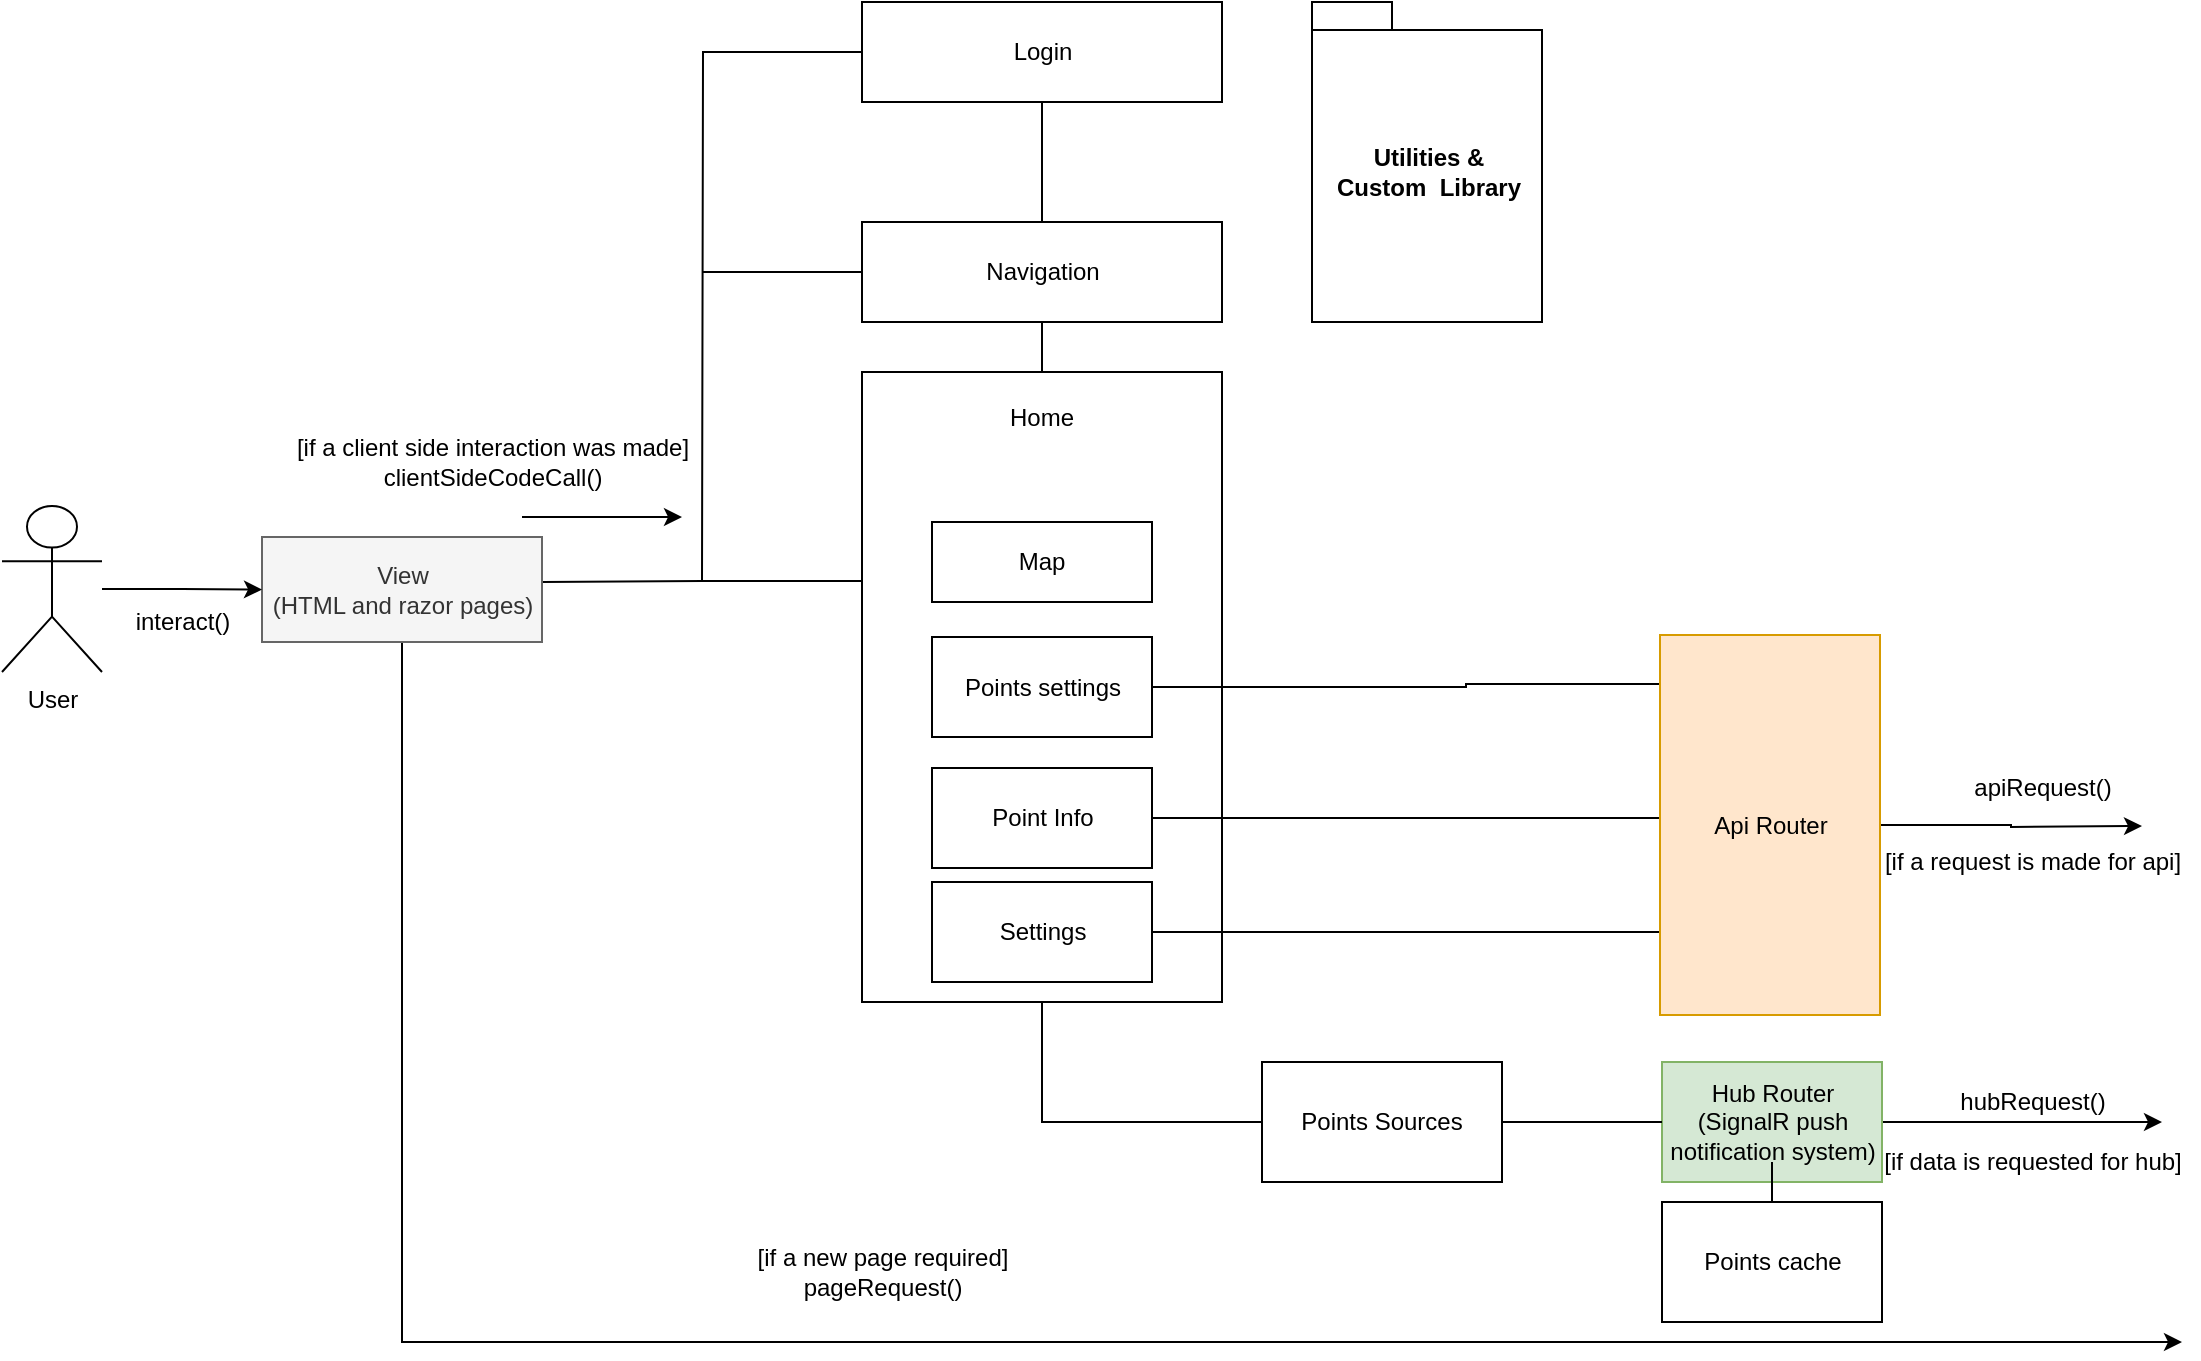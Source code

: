 <mxfile version="13.2.4" type="device"><diagram id="80kwkMfSOu1Jxis3KIO4" name="Page-1"><mxGraphModel dx="2310" dy="1990" grid="1" gridSize="10" guides="1" tooltips="1" connect="1" arrows="1" fold="1" page="1" pageScale="1" pageWidth="827" pageHeight="1169" math="0" shadow="0"><root><mxCell id="0"/><mxCell id="1" parent="0"/><mxCell id="Pa7JD9z9cl4E9mGuD754-25" style="edgeStyle=orthogonalEdgeStyle;rounded=0;orthogonalLoop=1;jettySize=auto;html=1;exitX=0;exitY=0.5;exitDx=0;exitDy=0;endArrow=none;endFill=0;" parent="1" edge="1" source="Pa7JD9z9cl4E9mGuD754-30"><mxGeometry relative="1" as="geometry"><mxPoint x="90" y="125" as="targetPoint"/><mxPoint x="170" y="125" as="sourcePoint"/></mxGeometry></mxCell><mxCell id="Pa7JD9z9cl4E9mGuD754-26" style="edgeStyle=orthogonalEdgeStyle;rounded=0;orthogonalLoop=1;jettySize=auto;html=1;exitX=0;exitY=0.5;exitDx=0;exitDy=0;endArrow=none;endFill=0;" parent="1" edge="1"><mxGeometry relative="1" as="geometry"><mxPoint x="10" y="280" as="targetPoint"/><mxPoint x="169.977" y="279.512" as="sourcePoint"/><Array as="points"><mxPoint x="90" y="280"/></Array></mxGeometry></mxCell><mxCell id="Pa7JD9z9cl4E9mGuD754-3" value="" style="html=1;" parent="1" vertex="1"><mxGeometry x="170" y="175" width="180" height="315" as="geometry"/></mxCell><mxCell id="Pa7JD9z9cl4E9mGuD754-18" style="edgeStyle=orthogonalEdgeStyle;rounded=0;orthogonalLoop=1;jettySize=auto;html=1;exitX=1;exitY=0.5;exitDx=0;exitDy=0;entryX=0;entryY=0.5;entryDx=0;entryDy=0;endArrow=none;endFill=0;" parent="1" source="Pa7JD9z9cl4E9mGuD754-4" target="Pa7JD9z9cl4E9mGuD754-7" edge="1"><mxGeometry relative="1" as="geometry"><Array as="points"><mxPoint x="630" y="398"/></Array></mxGeometry></mxCell><mxCell id="Pa7JD9z9cl4E9mGuD754-4" value="Point Info" style="html=1;" parent="1" vertex="1"><mxGeometry x="205" y="373" width="110" height="50" as="geometry"/></mxCell><mxCell id="Pa7JD9z9cl4E9mGuD754-21" style="edgeStyle=orthogonalEdgeStyle;rounded=0;orthogonalLoop=1;jettySize=auto;html=1;exitX=1;exitY=0.5;exitDx=0;exitDy=0;entryX=0.008;entryY=0.11;entryDx=0;entryDy=0;entryPerimeter=0;endArrow=none;endFill=0;" parent="1" source="Pa7JD9z9cl4E9mGuD754-5" target="Pa7JD9z9cl4E9mGuD754-7" edge="1"><mxGeometry relative="1" as="geometry"><Array as="points"><mxPoint x="472" y="333"/><mxPoint x="472" y="331"/></Array></mxGeometry></mxCell><mxCell id="Pa7JD9z9cl4E9mGuD754-5" value="Points settings" style="html=1;" parent="1" vertex="1"><mxGeometry x="205" y="307.5" width="110" height="50" as="geometry"/></mxCell><mxCell id="Pa7JD9z9cl4E9mGuD754-19" style="edgeStyle=orthogonalEdgeStyle;rounded=0;orthogonalLoop=1;jettySize=auto;html=1;endArrow=none;endFill=0;entryX=0.002;entryY=0.822;entryDx=0;entryDy=0;entryPerimeter=0;" parent="1" source="Pa7JD9z9cl4E9mGuD754-6" edge="1" target="Pa7JD9z9cl4E9mGuD754-7"><mxGeometry relative="1" as="geometry"><mxPoint x="570" y="280" as="targetPoint"/><Array as="points"><mxPoint x="630" y="455"/></Array></mxGeometry></mxCell><mxCell id="Pa7JD9z9cl4E9mGuD754-6" value="Settings" style="html=1;" parent="1" vertex="1"><mxGeometry x="205" y="430" width="110" height="50" as="geometry"/></mxCell><mxCell id="Pa7JD9z9cl4E9mGuD754-33" style="edgeStyle=orthogonalEdgeStyle;rounded=0;orthogonalLoop=1;jettySize=auto;html=1;exitX=1;exitY=0.5;exitDx=0;exitDy=0;endArrow=classic;endFill=1;" parent="1" source="Pa7JD9z9cl4E9mGuD754-7" edge="1"><mxGeometry relative="1" as="geometry"><mxPoint x="810" y="402" as="targetPoint"/></mxGeometry></mxCell><mxCell id="Pa7JD9z9cl4E9mGuD754-7" value="Api Router" style="html=1;fillColor=#ffe6cc;strokeColor=#d79b00;" parent="1" vertex="1"><mxGeometry x="569" y="306.5" width="110" height="190" as="geometry"/></mxCell><mxCell id="Pa7JD9z9cl4E9mGuD754-16" style="edgeStyle=orthogonalEdgeStyle;rounded=0;orthogonalLoop=1;jettySize=auto;html=1;exitX=0;exitY=0.5;exitDx=0;exitDy=0;entryX=0.5;entryY=1;entryDx=0;entryDy=0;endArrow=none;endFill=0;" parent="1" source="Er3XCbe_2kTJDiRVyJQa-8" target="Pa7JD9z9cl4E9mGuD754-3" edge="1"><mxGeometry relative="1" as="geometry"/></mxCell><mxCell id="Pa7JD9z9cl4E9mGuD754-34" style="edgeStyle=orthogonalEdgeStyle;rounded=0;orthogonalLoop=1;jettySize=auto;html=1;endArrow=classic;endFill=1;" parent="1" source="Pa7JD9z9cl4E9mGuD754-8" edge="1"><mxGeometry relative="1" as="geometry"><mxPoint x="820" y="550" as="targetPoint"/></mxGeometry></mxCell><mxCell id="Pa7JD9z9cl4E9mGuD754-8" value="&lt;div&gt;Hub Router&lt;/div&gt;&lt;div&gt;(SignalR push &lt;br&gt;&lt;/div&gt;&lt;div&gt;notification system)&lt;br&gt;&lt;/div&gt;" style="html=1;fillColor=#d5e8d4;strokeColor=#82b366;" parent="1" vertex="1"><mxGeometry x="570" y="520" width="110" height="60" as="geometry"/></mxCell><mxCell id="Pa7JD9z9cl4E9mGuD754-17" value="" style="edgeStyle=orthogonalEdgeStyle;rounded=0;orthogonalLoop=1;jettySize=auto;html=1;endArrow=none;endFill=0;" parent="1" source="Pa7JD9z9cl4E9mGuD754-9" target="Pa7JD9z9cl4E9mGuD754-8" edge="1"><mxGeometry relative="1" as="geometry"/></mxCell><mxCell id="Pa7JD9z9cl4E9mGuD754-9" value="Points cache" style="html=1;" parent="1" vertex="1"><mxGeometry x="570" y="590" width="110" height="60" as="geometry"/></mxCell><mxCell id="Pa7JD9z9cl4E9mGuD754-23" value="" style="edgeStyle=orthogonalEdgeStyle;rounded=0;orthogonalLoop=1;jettySize=auto;html=1;endArrow=none;endFill=0;entryX=0.5;entryY=0;entryDx=0;entryDy=0;exitX=0.5;exitY=1;exitDx=0;exitDy=0;" parent="1" edge="1" target="Pa7JD9z9cl4E9mGuD754-30" source="Pa7JD9z9cl4E9mGuD754-29"><mxGeometry relative="1" as="geometry"><mxPoint x="225" y="50" as="sourcePoint"/><mxPoint x="225" y="100" as="targetPoint"/></mxGeometry></mxCell><mxCell id="Pa7JD9z9cl4E9mGuD754-24" style="edgeStyle=orthogonalEdgeStyle;rounded=0;orthogonalLoop=1;jettySize=auto;html=1;exitX=0;exitY=0.5;exitDx=0;exitDy=0;endArrow=none;endFill=0;" parent="1" edge="1" source="Pa7JD9z9cl4E9mGuD754-29"><mxGeometry relative="1" as="geometry"><mxPoint x="90" y="280" as="targetPoint"/><mxPoint x="170" y="25" as="sourcePoint"/></mxGeometry></mxCell><mxCell id="Pa7JD9z9cl4E9mGuD754-27" value="" style="endArrow=classic;html=1;" parent="1" edge="1"><mxGeometry width="50" height="50" relative="1" as="geometry"><mxPoint y="247.5" as="sourcePoint"/><mxPoint x="80" y="247.5" as="targetPoint"/></mxGeometry></mxCell><mxCell id="Pa7JD9z9cl4E9mGuD754-28" value="&lt;div&gt;&lt;br&gt;&lt;/div&gt;&lt;div&gt;[if a client side interaction was made]&lt;/div&gt;&lt;div&gt;clientSideCodeCall()&lt;br&gt;&lt;/div&gt;" style="text;html=1;align=center;verticalAlign=middle;resizable=0;points=[];autosize=1;" parent="1" vertex="1"><mxGeometry x="-120" y="188" width="210" height="50" as="geometry"/></mxCell><mxCell id="Pa7JD9z9cl4E9mGuD754-29" value="Login" style="html=1;" parent="1" vertex="1"><mxGeometry x="170" y="-10" width="180" height="50" as="geometry"/></mxCell><mxCell id="Er3XCbe_2kTJDiRVyJQa-2" value="" style="edgeStyle=orthogonalEdgeStyle;rounded=0;orthogonalLoop=1;jettySize=auto;html=1;entryX=0.5;entryY=0;entryDx=0;entryDy=0;endArrow=none;endFill=0;" edge="1" parent="1" source="Pa7JD9z9cl4E9mGuD754-30" target="Pa7JD9z9cl4E9mGuD754-3"><mxGeometry relative="1" as="geometry"><mxPoint x="310" y="185" as="targetPoint"/></mxGeometry></mxCell><mxCell id="Pa7JD9z9cl4E9mGuD754-30" value="Navigation" style="html=1;" parent="1" vertex="1"><mxGeometry x="170" y="100" width="180" height="50" as="geometry"/></mxCell><mxCell id="Pa7JD9z9cl4E9mGuD754-36" value="[if a request is made for api]" style="text;html=1;align=center;verticalAlign=middle;resizable=0;points=[];autosize=1;" parent="1" vertex="1"><mxGeometry x="675" y="410" width="160" height="20" as="geometry"/></mxCell><mxCell id="Pa7JD9z9cl4E9mGuD754-37" value="apiRequest()" style="text;html=1;align=center;verticalAlign=middle;resizable=0;points=[];autosize=1;" parent="1" vertex="1"><mxGeometry x="720" y="373" width="80" height="20" as="geometry"/></mxCell><mxCell id="Pa7JD9z9cl4E9mGuD754-38" value="hubRequest()" style="text;html=1;align=center;verticalAlign=middle;resizable=0;points=[];autosize=1;" parent="1" vertex="1"><mxGeometry x="710" y="530" width="90" height="20" as="geometry"/></mxCell><mxCell id="Pa7JD9z9cl4E9mGuD754-39" value="[if data is requested for hub]" style="text;html=1;align=center;verticalAlign=middle;resizable=0;points=[];autosize=1;" parent="1" vertex="1"><mxGeometry x="675" y="560" width="160" height="20" as="geometry"/></mxCell><mxCell id="Pa7JD9z9cl4E9mGuD754-42" style="edgeStyle=orthogonalEdgeStyle;rounded=0;orthogonalLoop=1;jettySize=auto;html=1;exitX=0.5;exitY=1;exitDx=0;exitDy=0;endArrow=classic;endFill=1;" parent="1" source="Pa7JD9z9cl4E9mGuD754-41" edge="1"><mxGeometry relative="1" as="geometry"><mxPoint x="830" y="660" as="targetPoint"/><Array as="points"><mxPoint x="-60" y="660"/><mxPoint x="820" y="660"/></Array></mxGeometry></mxCell><mxCell id="Pa7JD9z9cl4E9mGuD754-41" value="&lt;div&gt;View &lt;br&gt;&lt;/div&gt;&lt;div&gt;(HTML and razor pages)&lt;/div&gt;" style="html=1;fillColor=#f5f5f5;strokeColor=#666666;fontColor=#333333;" parent="1" vertex="1"><mxGeometry x="-130" y="257.5" width="140" height="52.5" as="geometry"/></mxCell><mxCell id="Pa7JD9z9cl4E9mGuD754-43" value="&lt;div&gt;[if a new page required]&lt;/div&gt;&lt;div&gt;pageRequest()&lt;br&gt;&lt;/div&gt;" style="text;html=1;align=center;verticalAlign=middle;resizable=0;points=[];autosize=1;" parent="1" vertex="1"><mxGeometry x="110" y="610" width="140" height="30" as="geometry"/></mxCell><mxCell id="Pa7JD9z9cl4E9mGuD754-47" value="" style="edgeStyle=orthogonalEdgeStyle;rounded=0;orthogonalLoop=1;jettySize=auto;html=1;endArrow=classic;endFill=1;" parent="1" source="Pa7JD9z9cl4E9mGuD754-44" target="Pa7JD9z9cl4E9mGuD754-41" edge="1"><mxGeometry relative="1" as="geometry"/></mxCell><mxCell id="Pa7JD9z9cl4E9mGuD754-44" value="User" style="shape=umlActor;verticalLabelPosition=bottom;labelBackgroundColor=#ffffff;verticalAlign=top;html=1;outlineConnect=0;" parent="1" vertex="1"><mxGeometry x="-260" y="242" width="50" height="83" as="geometry"/></mxCell><mxCell id="Pa7JD9z9cl4E9mGuD754-51" value="interact()" style="text;html=1;align=center;verticalAlign=middle;resizable=0;points=[];autosize=1;" parent="1" vertex="1"><mxGeometry x="-200" y="290" width="60" height="20" as="geometry"/></mxCell><mxCell id="Er3XCbe_2kTJDiRVyJQa-5" value="Home" style="text;html=1;strokeColor=none;fillColor=none;align=center;verticalAlign=middle;whiteSpace=wrap;rounded=0;" vertex="1" parent="1"><mxGeometry x="240" y="188" width="40" height="20" as="geometry"/></mxCell><mxCell id="Er3XCbe_2kTJDiRVyJQa-6" value="Map" style="rounded=0;whiteSpace=wrap;html=1;" vertex="1" parent="1"><mxGeometry x="205" y="250" width="110" height="40" as="geometry"/></mxCell><mxCell id="Er3XCbe_2kTJDiRVyJQa-8" value="Points Sources" style="rounded=0;whiteSpace=wrap;html=1;" vertex="1" parent="1"><mxGeometry x="370" y="520" width="120" height="60" as="geometry"/></mxCell><mxCell id="Er3XCbe_2kTJDiRVyJQa-9" style="edgeStyle=orthogonalEdgeStyle;rounded=0;orthogonalLoop=1;jettySize=auto;html=1;exitX=0;exitY=0.5;exitDx=0;exitDy=0;entryX=1;entryY=0.5;entryDx=0;entryDy=0;endArrow=none;endFill=0;" edge="1" parent="1" source="Pa7JD9z9cl4E9mGuD754-8" target="Er3XCbe_2kTJDiRVyJQa-8"><mxGeometry relative="1" as="geometry"><mxPoint x="570.0" y="550" as="sourcePoint"/><mxPoint x="260" y="490" as="targetPoint"/></mxGeometry></mxCell><mxCell id="Er3XCbe_2kTJDiRVyJQa-10" value="&lt;div&gt;Utilities &amp;amp;&lt;/div&gt;&lt;div&gt;Custom&amp;nbsp; Library&lt;br&gt;&lt;/div&gt;" style="shape=folder;fontStyle=1;spacingTop=10;tabWidth=40;tabHeight=14;tabPosition=left;html=1;" vertex="1" parent="1"><mxGeometry x="395" y="-10" width="115" height="160" as="geometry"/></mxCell></root></mxGraphModel></diagram></mxfile>